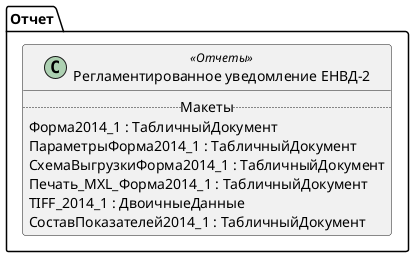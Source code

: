 ﻿@startuml РегламентированноеУведомлениеЕНВД2
'!include templates.wsd
'..\include templates.wsd
class Отчет.РегламентированноеУведомлениеЕНВД2 as "Регламентированное уведомление ЕНВД-2" <<Отчеты>>
{
..Макеты..
Форма2014_1 : ТабличныйДокумент
ПараметрыФорма2014_1 : ТабличныйДокумент
СхемаВыгрузкиФорма2014_1 : ТабличныйДокумент
Печать_MXL_Форма2014_1 : ТабличныйДокумент
TIFF_2014_1 : ДвоичныеДанные
СоставПоказателей2014_1 : ТабличныйДокумент
}
@enduml
